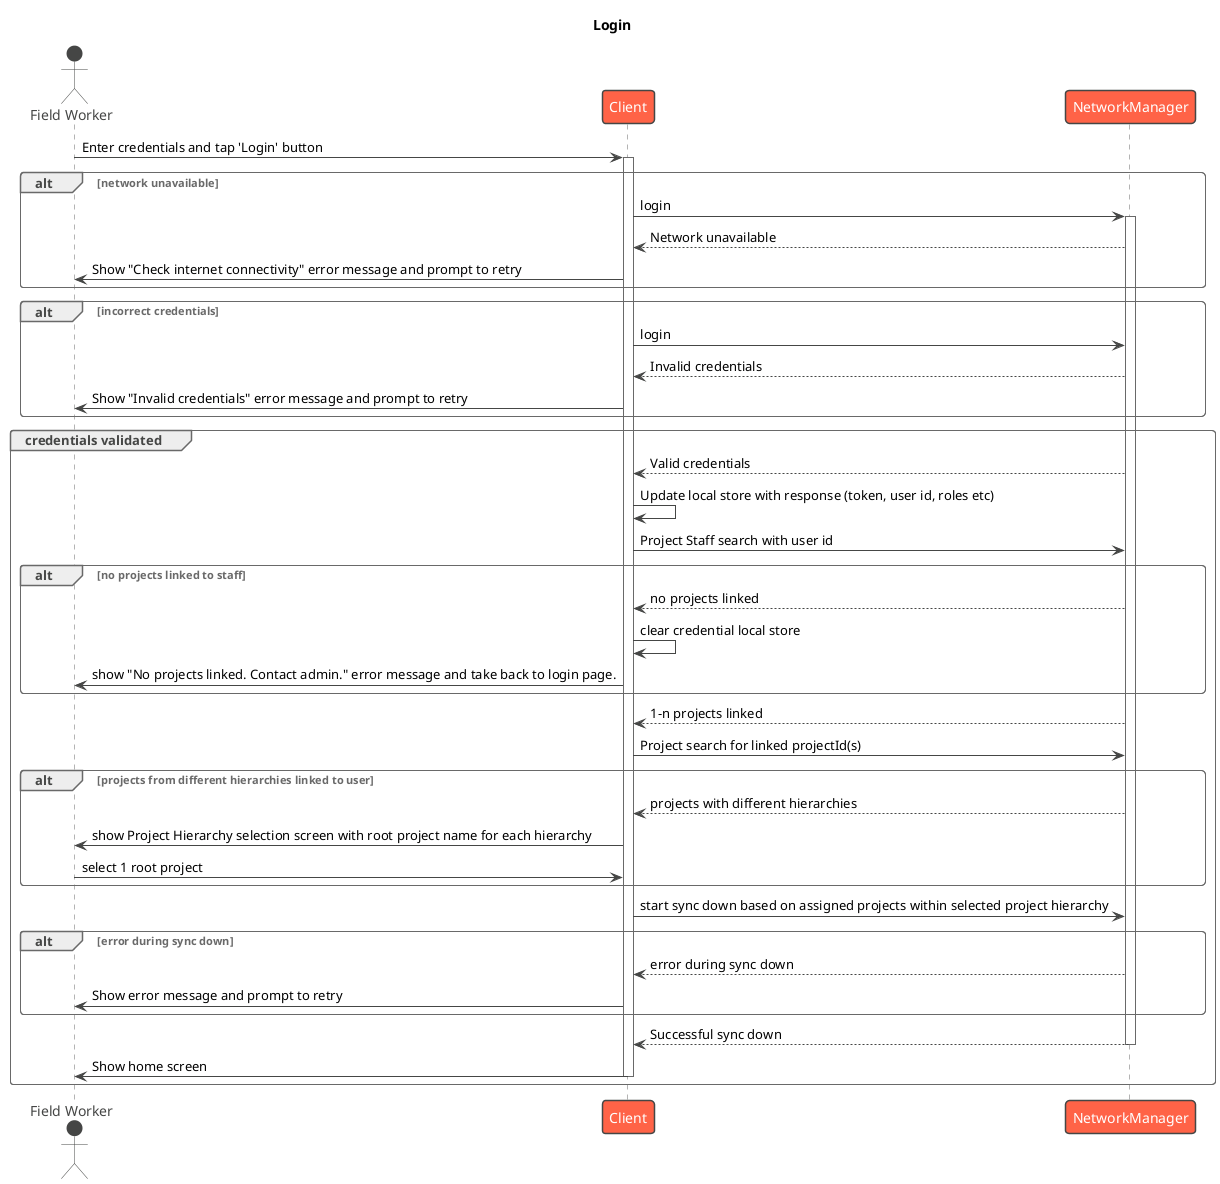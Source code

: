 @startuml
!theme vibrant
title Login
actor "Field Worker" as a
participant Client as c
participant NetworkManager as nm

a -> c: Enter credentials and tap 'Login' button
activate c
alt network unavailable
  c -> nm: login
  activate nm
  nm --> c: Network unavailable
  c -> a: Show "Check internet connectivity" error message and prompt to retry
end
alt incorrect credentials
  c -> nm: login
  nm --> c: Invalid credentials
  c -> a: Show "Invalid credentials" error message and prompt to retry
end
group credentials validated
  nm --> c: Valid credentials
  c -> c: Update local store with response (token, user id, roles etc)
  c -> nm: Project Staff search with user id
  alt no projects linked to staff
    nm --> c: no projects linked
    c -> c: clear credential local store
    c -> a: show "No projects linked. Contact admin." error message and take back to login page.
  end
  nm --> c: 1-n projects linked
  c -> nm: Project search for linked projectId(s)
  alt projects from different hierarchies linked to user
    nm --> c: projects with different hierarchies
    c -> a: show Project Hierarchy selection screen with root project name for each hierarchy
    a -> c: select 1 root project
  end
  c -> nm: start sync down based on assigned projects within selected project hierarchy
  alt error during sync down
    nm --> c: error during sync down
    c -> a: Show error message and prompt to retry
  end
  nm --> c: Successful sync down
  deactivate nm
  c -> a: Show home screen
  deactivate c
end

@enduml